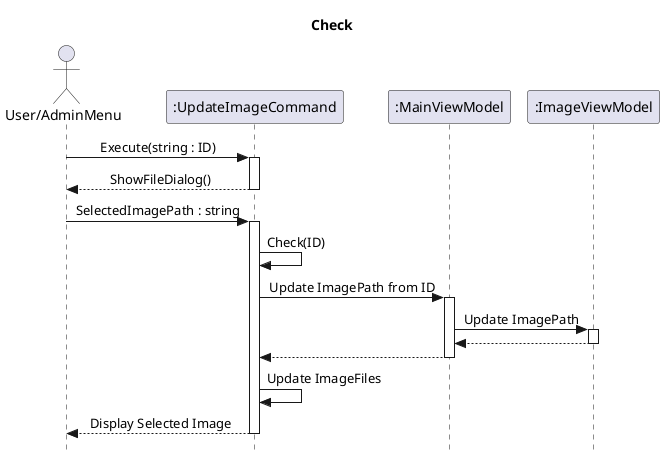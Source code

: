 @startuml test
skinparam style strictuml
skinparam sequenceMessageAlign center
title Check

Actor "User/AdminMenu" as user

participant ":UpdateImageCommand" as UCC
participant ":MainViewModel" as MVM
participant ":ImageViewModel" as IVM


user -> UCC ++: Execute(string : ID)
return ShowFileDialog()

user -> UCC ++: SelectedImagePath : string
UCC -> UCC : Check(ID)
UCC -> MVM ++: Update ImagePath from ID
MVM -> IVM ++: Update ImagePath
return 
return
UCC -> UCC : Update ImageFiles
return Display Selected Image